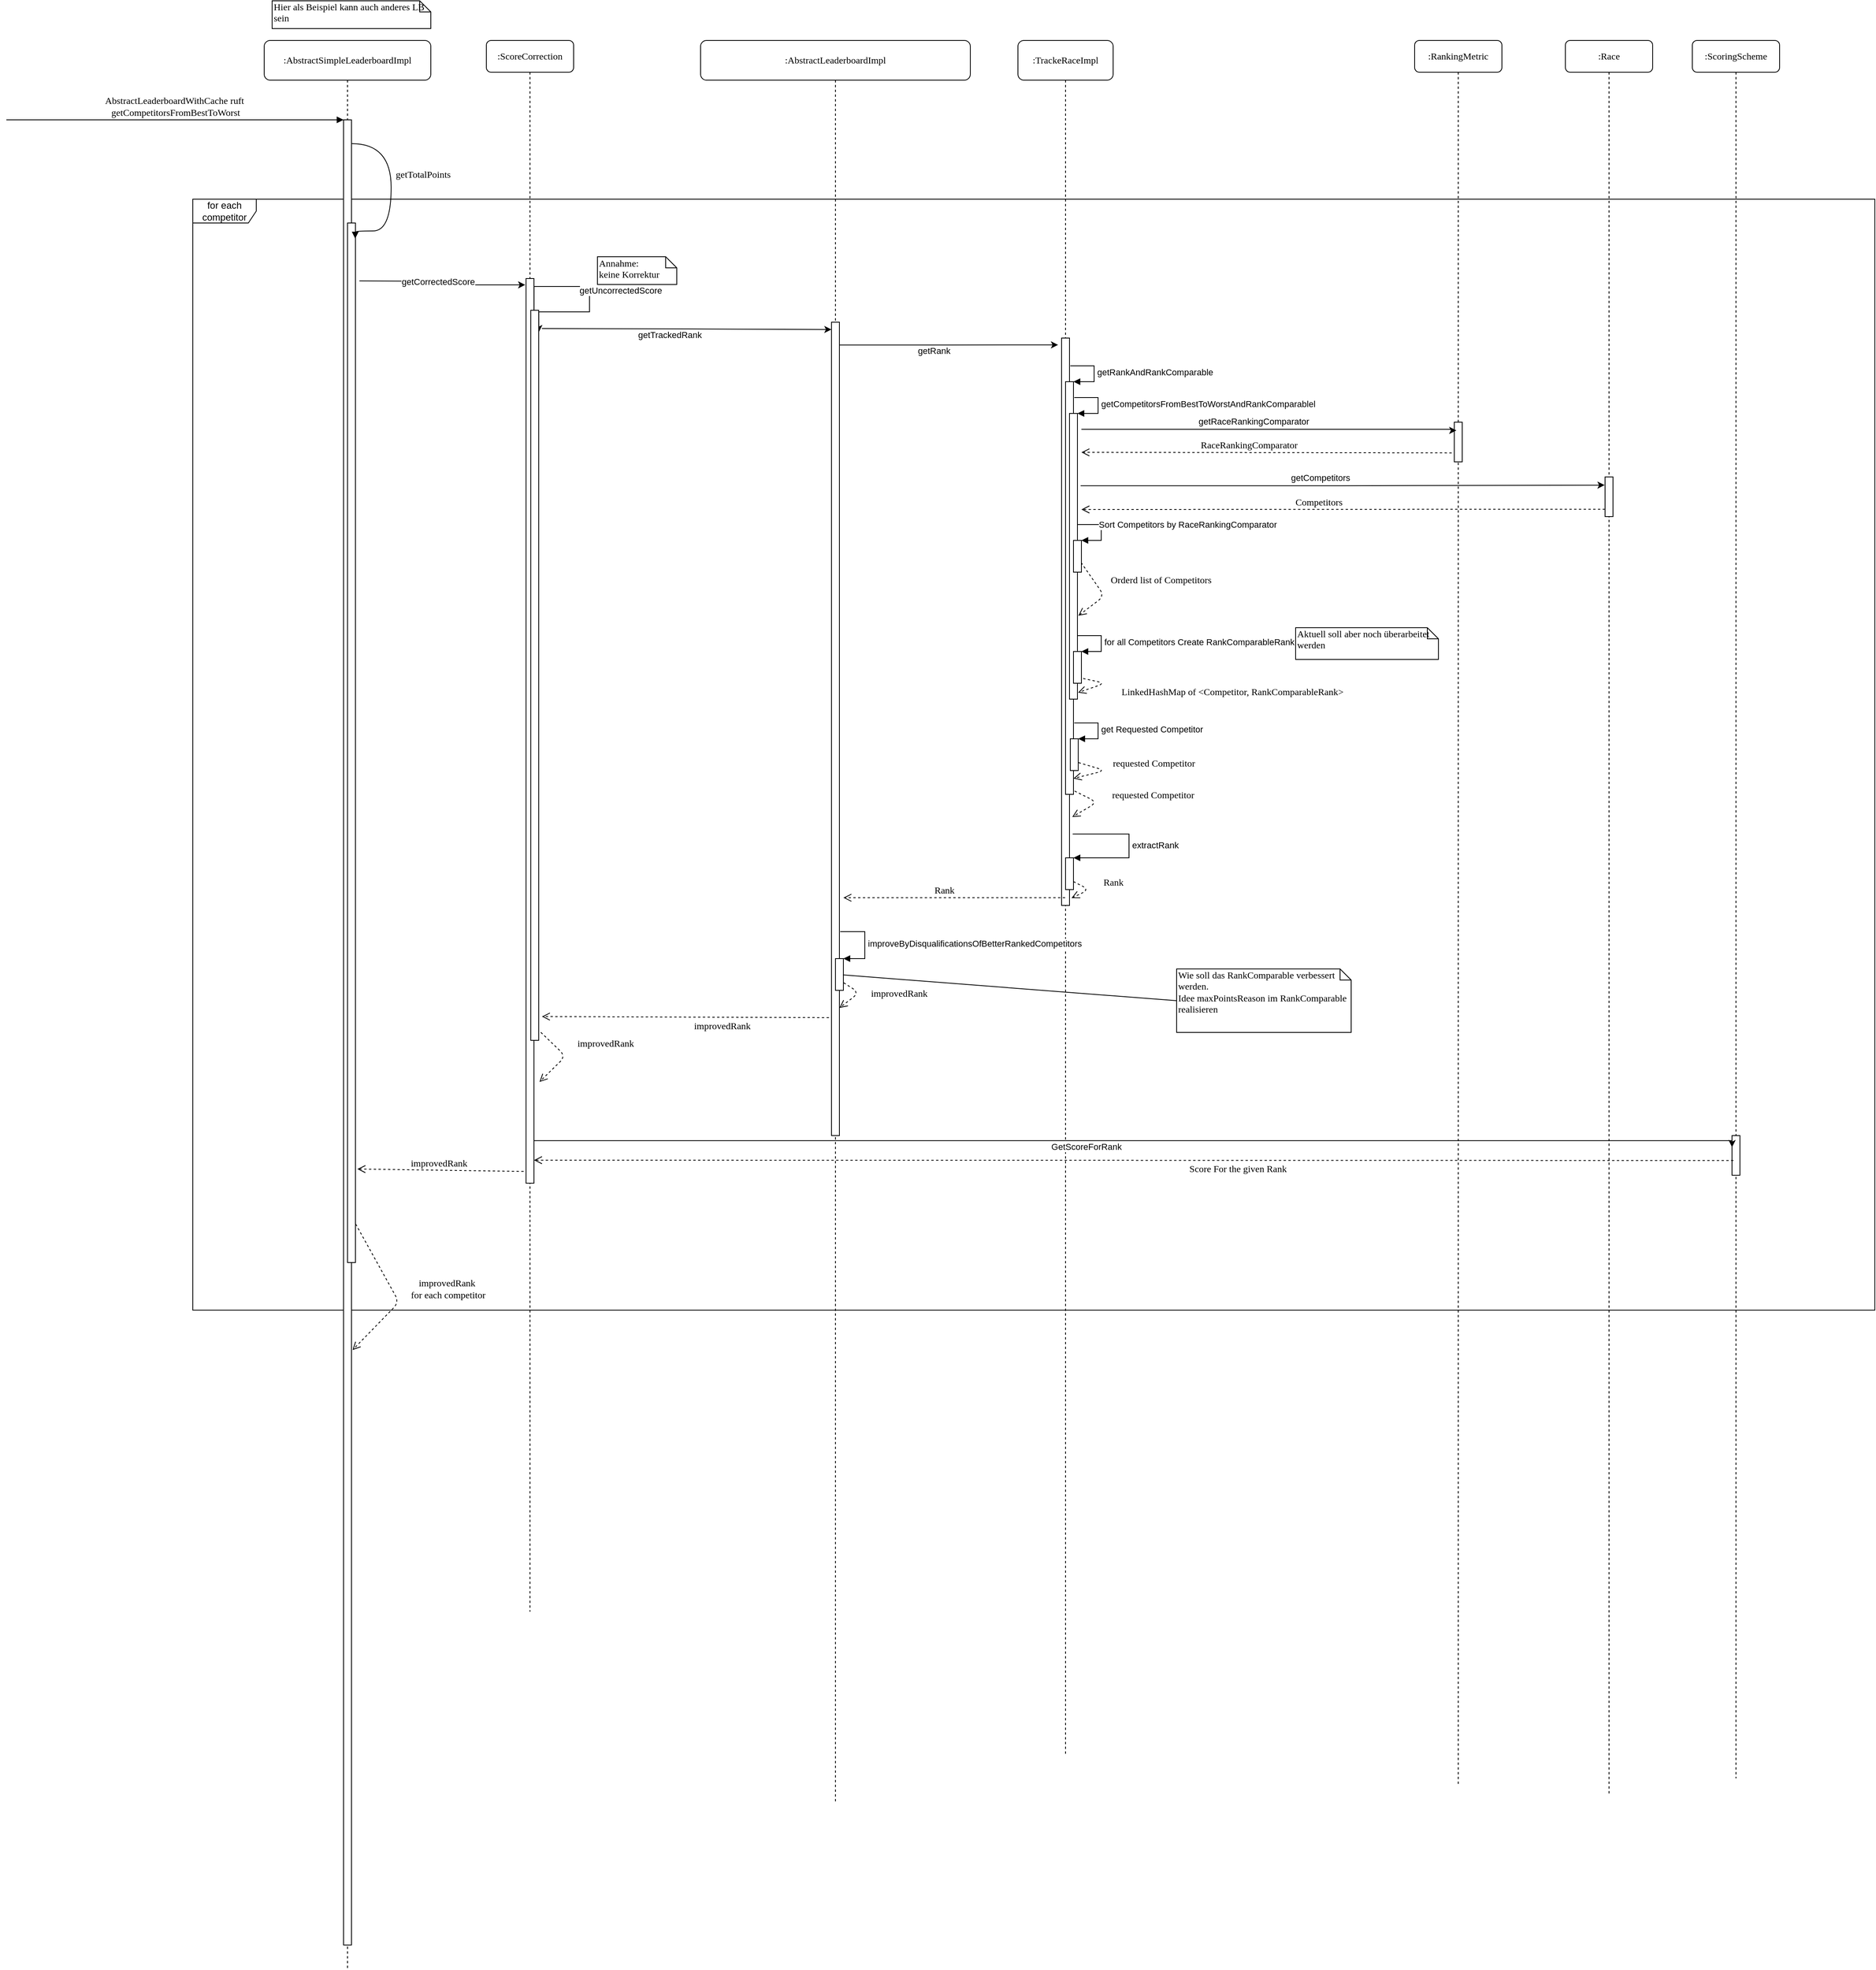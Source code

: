 <mxfile version="20.2.7" type="device"><diagram name="Page-1" id="13e1069c-82ec-6db2-03f1-153e76fe0fe0"><mxGraphModel dx="3162" dy="1154" grid="1" gridSize="10" guides="1" tooltips="1" connect="1" arrows="1" fold="1" page="1" pageScale="1" pageWidth="1100" pageHeight="850" background="none" math="0" shadow="0"><root><mxCell id="0"/><mxCell id="1" parent="0"/><mxCell id="29msqw1n05QSrnoWX4p1-6" value="for each competitor" style="shape=umlFrame;whiteSpace=wrap;html=1;width=80;height=30;" vertex="1" parent="1"><mxGeometry x="10" y="280" width="2120" height="1400" as="geometry"/></mxCell><mxCell id="7baba1c4bc27f4b0-2" value=":ScoreCorrection" style="shape=umlLifeline;perimeter=lifelinePerimeter;whiteSpace=wrap;html=1;container=1;collapsible=0;recursiveResize=0;outlineConnect=0;rounded=1;shadow=0;comic=0;labelBackgroundColor=none;strokeWidth=1;fontFamily=Verdana;fontSize=12;align=center;" parent="1" vertex="1"><mxGeometry x="380" y="80" width="110" height="1980" as="geometry"/></mxCell><mxCell id="7baba1c4bc27f4b0-10" value="" style="html=1;points=[];perimeter=orthogonalPerimeter;rounded=0;shadow=0;comic=0;labelBackgroundColor=none;strokeWidth=1;fontFamily=Verdana;fontSize=12;align=center;" parent="7baba1c4bc27f4b0-2" vertex="1"><mxGeometry x="50" y="300" width="10" height="1140" as="geometry"/></mxCell><mxCell id="29msqw1n05QSrnoWX4p1-15" value="" style="edgeStyle=orthogonalEdgeStyle;rounded=0;orthogonalLoop=1;jettySize=auto;html=1;entryX=1.013;entryY=0.03;entryDx=0;entryDy=0;entryPerimeter=0;exitX=1.007;exitY=0.059;exitDx=0;exitDy=0;exitPerimeter=0;" edge="1" parent="7baba1c4bc27f4b0-2" source="7baba1c4bc27f4b0-10" target="29msqw1n05QSrnoWX4p1-13"><mxGeometry relative="1" as="geometry"><mxPoint x="60" y="275.034" as="sourcePoint"/><mxPoint x="274.03" y="275.61" as="targetPoint"/><Array as="points"><mxPoint x="60" y="310"/><mxPoint x="130" y="310"/><mxPoint x="130" y="342"/></Array></mxGeometry></mxCell><mxCell id="29msqw1n05QSrnoWX4p1-16" value="getUncorrectedScore" style="edgeLabel;html=1;align=center;verticalAlign=middle;resizable=0;points=[];" vertex="1" connectable="0" parent="29msqw1n05QSrnoWX4p1-15"><mxGeometry x="-0.072" relative="1" as="geometry"><mxPoint x="50" y="5" as="offset"/></mxGeometry></mxCell><mxCell id="29msqw1n05QSrnoWX4p1-13" value="" style="html=1;points=[];perimeter=orthogonalPerimeter;rounded=0;shadow=0;comic=0;labelBackgroundColor=none;strokeWidth=1;fontFamily=Verdana;fontSize=12;align=center;" vertex="1" parent="7baba1c4bc27f4b0-2"><mxGeometry x="56" y="340" width="10" height="920" as="geometry"/></mxCell><mxCell id="29msqw1n05QSrnoWX4p1-99" value="improvedRank" style="html=1;verticalAlign=bottom;endArrow=open;dashed=1;endSize=8;labelBackgroundColor=none;fontFamily=Verdana;fontSize=12;exitX=1.267;exitY=0.989;exitDx=0;exitDy=0;exitPerimeter=0;entryX=1.7;entryY=0.888;entryDx=0;entryDy=0;entryPerimeter=0;" edge="1" parent="7baba1c4bc27f4b0-2" source="29msqw1n05QSrnoWX4p1-13" target="7baba1c4bc27f4b0-10"><mxGeometry x="0.022" y="40" relative="1" as="geometry"><mxPoint x="80" y="1240" as="targetPoint"/><mxPoint x="441.81" y="1241.375" as="sourcePoint"/><mxPoint x="24" y="-37" as="offset"/><Array as="points"><mxPoint x="100" y="1280"/></Array></mxGeometry></mxCell><mxCell id="7baba1c4bc27f4b0-8" value=":AbstractSimpleLeaderboardImpl" style="shape=umlLifeline;perimeter=lifelinePerimeter;whiteSpace=wrap;html=1;container=1;collapsible=0;recursiveResize=0;outlineConnect=0;rounded=1;shadow=0;comic=0;labelBackgroundColor=none;strokeWidth=1;fontFamily=Verdana;fontSize=12;align=center;size=50;" parent="1" vertex="1"><mxGeometry x="100" y="80" width="210" height="2430" as="geometry"/></mxCell><mxCell id="7baba1c4bc27f4b0-9" value="" style="html=1;points=[];perimeter=orthogonalPerimeter;rounded=0;shadow=0;comic=0;labelBackgroundColor=none;strokeWidth=1;fontFamily=Verdana;fontSize=12;align=center;" parent="7baba1c4bc27f4b0-8" vertex="1"><mxGeometry x="100" y="100" width="10" height="2300" as="geometry"/></mxCell><mxCell id="29msqw1n05QSrnoWX4p1-1" value="AbstractLeaderboardWithCache ruft&amp;nbsp;&lt;br&gt;getCompetitorsFromBestToWorst" style="html=1;verticalAlign=bottom;endArrow=block;labelBackgroundColor=none;fontFamily=Verdana;fontSize=12;edgeStyle=elbowEdgeStyle;elbow=vertical;" edge="1" parent="7baba1c4bc27f4b0-8"><mxGeometry relative="1" as="geometry"><mxPoint x="-325" y="100" as="sourcePoint"/><mxPoint x="100" y="100" as="targetPoint"/></mxGeometry></mxCell><mxCell id="29msqw1n05QSrnoWX4p1-2" value="" style="html=1;points=[];perimeter=orthogonalPerimeter;rounded=0;shadow=0;comic=0;labelBackgroundColor=none;strokeWidth=1;fontFamily=Verdana;fontSize=12;align=center;" vertex="1" parent="7baba1c4bc27f4b0-8"><mxGeometry x="105" y="230" width="10" height="1310" as="geometry"/></mxCell><mxCell id="29msqw1n05QSrnoWX4p1-3" value="getTotalPoints" style="html=1;verticalAlign=bottom;endArrow=block;labelBackgroundColor=none;fontFamily=Verdana;fontSize=12;elbow=vertical;edgeStyle=orthogonalEdgeStyle;curved=1;exitX=1.038;exitY=0.345;exitPerimeter=0;entryX=0.973;entryY=0.015;entryDx=0;entryDy=0;entryPerimeter=0;" edge="1" parent="7baba1c4bc27f4b0-8" target="29msqw1n05QSrnoWX4p1-2"><mxGeometry x="-0.086" y="40" relative="1" as="geometry"><mxPoint x="110.38" y="130.01" as="sourcePoint"/><mxPoint x="110" y="77.91" as="targetPoint"/><Array as="points"><mxPoint x="160" y="130"/><mxPoint x="160" y="240"/></Array><mxPoint as="offset"/></mxGeometry></mxCell><mxCell id="29msqw1n05QSrnoWX4p1-100" value="improvedRank&lt;br&gt;&amp;nbsp;for each competitor" style="html=1;verticalAlign=bottom;endArrow=open;dashed=1;endSize=8;labelBackgroundColor=none;fontFamily=Verdana;fontSize=12;exitX=1.033;exitY=0.963;exitDx=0;exitDy=0;exitPerimeter=0;entryX=1.135;entryY=0.674;entryDx=0;entryDy=0;entryPerimeter=0;" edge="1" parent="7baba1c4bc27f4b0-8" source="29msqw1n05QSrnoWX4p1-2" target="7baba1c4bc27f4b0-9"><mxGeometry x="0.145" y="60" relative="1" as="geometry"><mxPoint x="352" y="1306.87" as="targetPoint"/><mxPoint x="358.67" y="1259.88" as="sourcePoint"/><mxPoint x="17" y="-42" as="offset"/><Array as="points"><mxPoint x="170" y="1590"/></Array></mxGeometry></mxCell><mxCell id="7baba1c4bc27f4b0-40" value="Hier als Beispiel kann auch anderes LB sein" style="shape=note;whiteSpace=wrap;html=1;size=14;verticalAlign=top;align=left;spacingTop=-6;rounded=0;shadow=0;comic=0;labelBackgroundColor=none;strokeWidth=1;fontFamily=Verdana;fontSize=12" parent="1" vertex="1"><mxGeometry x="110" y="30" width="200" height="35" as="geometry"/></mxCell><mxCell id="29msqw1n05QSrnoWX4p1-11" value="" style="edgeStyle=orthogonalEdgeStyle;rounded=0;orthogonalLoop=1;jettySize=auto;html=1;entryX=-0.097;entryY=0.007;entryDx=0;entryDy=0;entryPerimeter=0;" edge="1" parent="1" target="7baba1c4bc27f4b0-10"><mxGeometry relative="1" as="geometry"><mxPoint x="220" y="383" as="sourcePoint"/><mxPoint x="295" y="345" as="targetPoint"/></mxGeometry></mxCell><mxCell id="29msqw1n05QSrnoWX4p1-12" value="getCorrectedScore" style="edgeLabel;html=1;align=center;verticalAlign=middle;resizable=0;points=[];" vertex="1" connectable="0" parent="29msqw1n05QSrnoWX4p1-11"><mxGeometry x="-0.072" relative="1" as="geometry"><mxPoint as="offset"/></mxGeometry></mxCell><mxCell id="29msqw1n05QSrnoWX4p1-17" value="Annahme:&lt;br&gt;keine Korrektur" style="shape=note;whiteSpace=wrap;html=1;size=14;verticalAlign=top;align=left;spacingTop=-6;rounded=0;shadow=0;comic=0;labelBackgroundColor=none;strokeWidth=1;fontFamily=Verdana;fontSize=12" vertex="1" parent="1"><mxGeometry x="520" y="352.5" width="100" height="35" as="geometry"/></mxCell><mxCell id="29msqw1n05QSrnoWX4p1-18" value="" style="edgeStyle=orthogonalEdgeStyle;rounded=0;orthogonalLoop=1;jettySize=auto;html=1;entryX=0;entryY=0.009;entryDx=0;entryDy=0;entryPerimeter=0;" edge="1" parent="1" target="29msqw1n05QSrnoWX4p1-24"><mxGeometry relative="1" as="geometry"><mxPoint x="450" y="443" as="sourcePoint"/><mxPoint x="640" y="490" as="targetPoint"/></mxGeometry></mxCell><mxCell id="29msqw1n05QSrnoWX4p1-19" value="getTrackedRank" style="edgeLabel;html=1;align=center;verticalAlign=middle;resizable=0;points=[];" vertex="1" connectable="0" parent="29msqw1n05QSrnoWX4p1-18"><mxGeometry x="-0.072" relative="1" as="geometry"><mxPoint x="-9" y="7" as="offset"/></mxGeometry></mxCell><mxCell id="29msqw1n05QSrnoWX4p1-21" value=":AbstractLeaderboardImpl" style="shape=umlLifeline;perimeter=lifelinePerimeter;whiteSpace=wrap;html=1;container=1;collapsible=0;recursiveResize=0;outlineConnect=0;rounded=1;shadow=0;comic=0;labelBackgroundColor=none;strokeWidth=1;fontFamily=Verdana;fontSize=12;align=center;size=50;" vertex="1" parent="1"><mxGeometry x="650" y="80" width="340" height="2220" as="geometry"/></mxCell><mxCell id="29msqw1n05QSrnoWX4p1-24" value="" style="html=1;points=[];perimeter=orthogonalPerimeter;rounded=0;shadow=0;comic=0;labelBackgroundColor=none;strokeWidth=1;fontFamily=Verdana;fontSize=12;align=center;" vertex="1" parent="29msqw1n05QSrnoWX4p1-21"><mxGeometry x="165" y="355" width="10" height="1025" as="geometry"/></mxCell><mxCell id="29msqw1n05QSrnoWX4p1-29" value=":TrackeRaceImpl" style="shape=umlLifeline;perimeter=lifelinePerimeter;whiteSpace=wrap;html=1;container=1;collapsible=0;recursiveResize=0;outlineConnect=0;rounded=1;shadow=0;comic=0;labelBackgroundColor=none;strokeWidth=1;fontFamily=Verdana;fontSize=12;align=center;size=50;" vertex="1" parent="1"><mxGeometry x="1050" y="80" width="120" height="2160" as="geometry"/></mxCell><mxCell id="29msqw1n05QSrnoWX4p1-30" value="" style="html=1;points=[];perimeter=orthogonalPerimeter;rounded=0;shadow=0;comic=0;labelBackgroundColor=none;strokeWidth=1;fontFamily=Verdana;fontSize=12;align=center;" vertex="1" parent="29msqw1n05QSrnoWX4p1-29"><mxGeometry x="55" y="375" width="10" height="715" as="geometry"/></mxCell><mxCell id="29msqw1n05QSrnoWX4p1-40" value="" style="html=1;points=[];perimeter=orthogonalPerimeter;" vertex="1" parent="29msqw1n05QSrnoWX4p1-29"><mxGeometry x="60" y="430" width="10" height="520" as="geometry"/></mxCell><mxCell id="29msqw1n05QSrnoWX4p1-41" value="getRankAndRankComparable" style="edgeStyle=orthogonalEdgeStyle;html=1;align=left;spacingLeft=2;endArrow=block;rounded=0;entryX=1;entryY=0;" edge="1" target="29msqw1n05QSrnoWX4p1-40" parent="29msqw1n05QSrnoWX4p1-29"><mxGeometry relative="1" as="geometry"><mxPoint x="66" y="410" as="sourcePoint"/><Array as="points"><mxPoint x="96" y="410"/></Array></mxGeometry></mxCell><mxCell id="29msqw1n05QSrnoWX4p1-42" value="" style="html=1;points=[];perimeter=orthogonalPerimeter;" vertex="1" parent="29msqw1n05QSrnoWX4p1-29"><mxGeometry x="65" y="470" width="10" height="360" as="geometry"/></mxCell><mxCell id="29msqw1n05QSrnoWX4p1-43" value="getCompetitorsFromBestToWorstAndRankComparablel" style="edgeStyle=orthogonalEdgeStyle;html=1;align=left;spacingLeft=2;endArrow=block;rounded=0;entryX=1;entryY=0;" edge="1" target="29msqw1n05QSrnoWX4p1-42" parent="29msqw1n05QSrnoWX4p1-29"><mxGeometry relative="1" as="geometry"><mxPoint x="71" y="450" as="sourcePoint"/><Array as="points"><mxPoint x="101" y="450"/></Array></mxGeometry></mxCell><mxCell id="29msqw1n05QSrnoWX4p1-79" value="Sort Competitors by RaceRankingComparator" style="edgeStyle=orthogonalEdgeStyle;html=1;align=left;spacingLeft=2;endArrow=block;rounded=0;entryX=1;entryY=0;" edge="1" target="29msqw1n05QSrnoWX4p1-78" parent="29msqw1n05QSrnoWX4p1-29"><mxGeometry relative="1" as="geometry"><mxPoint x="75" y="640" as="sourcePoint"/><Array as="points"><mxPoint x="75" y="610"/><mxPoint x="105" y="610"/><mxPoint x="105" y="630"/></Array></mxGeometry></mxCell><mxCell id="29msqw1n05QSrnoWX4p1-80" value="Orderd list of Competitors" style="html=1;verticalAlign=bottom;endArrow=open;dashed=1;endSize=8;labelBackgroundColor=none;fontFamily=Verdana;fontSize=12;exitX=0.957;exitY=0.696;exitDx=0;exitDy=0;exitPerimeter=0;entryX=1.114;entryY=0.708;entryDx=0;entryDy=0;entryPerimeter=0;" edge="1" parent="29msqw1n05QSrnoWX4p1-29" source="29msqw1n05QSrnoWX4p1-78" target="29msqw1n05QSrnoWX4p1-42"><mxGeometry x="0.11" y="72" relative="1" as="geometry"><mxPoint x="129.0" y="790" as="targetPoint"/><mxPoint x="810.14" y="792.71" as="sourcePoint"/><mxPoint x="28" y="-68" as="offset"/><Array as="points"><mxPoint x="109" y="700"/></Array></mxGeometry></mxCell><mxCell id="29msqw1n05QSrnoWX4p1-81" value="" style="html=1;points=[];perimeter=orthogonalPerimeter;" vertex="1" parent="29msqw1n05QSrnoWX4p1-29"><mxGeometry x="70" y="770" width="10" height="40" as="geometry"/></mxCell><mxCell id="29msqw1n05QSrnoWX4p1-82" value="for all Competitors Create RankComparableRank" style="edgeStyle=orthogonalEdgeStyle;html=1;align=left;spacingLeft=2;endArrow=block;rounded=0;entryX=1;entryY=0;" edge="1" target="29msqw1n05QSrnoWX4p1-81" parent="29msqw1n05QSrnoWX4p1-29"><mxGeometry relative="1" as="geometry"><mxPoint x="75" y="750" as="sourcePoint"/><Array as="points"><mxPoint x="105" y="750"/></Array></mxGeometry></mxCell><mxCell id="29msqw1n05QSrnoWX4p1-78" value="" style="html=1;points=[];perimeter=orthogonalPerimeter;" vertex="1" parent="29msqw1n05QSrnoWX4p1-29"><mxGeometry x="70" y="630" width="10" height="40" as="geometry"/></mxCell><mxCell id="29msqw1n05QSrnoWX4p1-84" value="LinkedHashMap of &amp;lt;Competitor, RankComparableRank&amp;gt;" style="html=1;verticalAlign=bottom;endArrow=open;dashed=1;endSize=8;labelBackgroundColor=none;fontFamily=Verdana;fontSize=12;exitX=1.22;exitY=0.85;exitDx=0;exitDy=0;exitPerimeter=0;entryX=1.08;entryY=0.977;entryDx=0;entryDy=0;entryPerimeter=0;" edge="1" parent="29msqw1n05QSrnoWX4p1-29" source="29msqw1n05QSrnoWX4p1-81" target="29msqw1n05QSrnoWX4p1-42"><mxGeometry x="-0.119" y="161" relative="1" as="geometry"><mxPoint x="100.0" y="867.04" as="targetPoint"/><mxPoint x="103.43" y="800.0" as="sourcePoint"/><mxPoint x="108" y="-132" as="offset"/><Array as="points"><mxPoint x="110" y="810"/></Array></mxGeometry></mxCell><mxCell id="29msqw1n05QSrnoWX4p1-85" value="" style="html=1;points=[];perimeter=orthogonalPerimeter;" vertex="1" parent="29msqw1n05QSrnoWX4p1-29"><mxGeometry x="66" y="880" width="10" height="40" as="geometry"/></mxCell><mxCell id="29msqw1n05QSrnoWX4p1-86" value="get Requested Competitor" style="edgeStyle=orthogonalEdgeStyle;html=1;align=left;spacingLeft=2;endArrow=block;rounded=0;entryX=1;entryY=0;" edge="1" target="29msqw1n05QSrnoWX4p1-85" parent="29msqw1n05QSrnoWX4p1-29"><mxGeometry relative="1" as="geometry"><mxPoint x="71" y="860" as="sourcePoint"/><Array as="points"><mxPoint x="101" y="860"/></Array></mxGeometry></mxCell><mxCell id="29msqw1n05QSrnoWX4p1-87" value="requested Competitor" style="html=1;verticalAlign=bottom;endArrow=open;dashed=1;endSize=8;labelBackgroundColor=none;fontFamily=Verdana;fontSize=12;exitX=1.22;exitY=0.85;exitDx=0;exitDy=0;exitPerimeter=0;" edge="1" parent="29msqw1n05QSrnoWX4p1-29"><mxGeometry x="-0.081" y="60" relative="1" as="geometry"><mxPoint x="70" y="930" as="targetPoint"/><mxPoint x="76.4" y="910" as="sourcePoint"/><mxPoint x="46" y="-58" as="offset"/><Array as="points"><mxPoint x="110" y="920"/></Array></mxGeometry></mxCell><mxCell id="29msqw1n05QSrnoWX4p1-88" value="requested Competitor" style="html=1;verticalAlign=bottom;endArrow=open;dashed=1;endSize=8;labelBackgroundColor=none;fontFamily=Verdana;fontSize=12;exitX=1.145;exitY=0.992;exitDx=0;exitDy=0;exitPerimeter=0;entryX=1.348;entryY=0.844;entryDx=0;entryDy=0;entryPerimeter=0;" edge="1" parent="29msqw1n05QSrnoWX4p1-29" source="29msqw1n05QSrnoWX4p1-40" target="29msqw1n05QSrnoWX4p1-30"><mxGeometry x="-0.068" y="70" relative="1" as="geometry"><mxPoint x="80" y="940" as="targetPoint"/><mxPoint x="86.4" y="920" as="sourcePoint"/><mxPoint x="35" y="-60" as="offset"/><Array as="points"><mxPoint x="100" y="960"/></Array></mxGeometry></mxCell><mxCell id="29msqw1n05QSrnoWX4p1-89" value="" style="html=1;points=[];perimeter=orthogonalPerimeter;" vertex="1" parent="29msqw1n05QSrnoWX4p1-29"><mxGeometry x="60" y="1030" width="10" height="40" as="geometry"/></mxCell><mxCell id="29msqw1n05QSrnoWX4p1-90" value="extractRank" style="edgeStyle=orthogonalEdgeStyle;html=1;align=left;spacingLeft=2;endArrow=block;rounded=0;entryX=1;entryY=0;" edge="1" target="29msqw1n05QSrnoWX4p1-89" parent="29msqw1n05QSrnoWX4p1-29"><mxGeometry relative="1" as="geometry"><mxPoint x="70" y="1000" as="sourcePoint"/><Array as="points"><mxPoint x="69" y="1000"/><mxPoint x="140" y="1000"/><mxPoint x="140" y="1030"/></Array></mxGeometry></mxCell><mxCell id="29msqw1n05QSrnoWX4p1-38" value="" style="edgeStyle=orthogonalEdgeStyle;rounded=0;orthogonalLoop=1;jettySize=auto;html=1;entryX=-0.44;entryY=0.012;entryDx=0;entryDy=0;entryPerimeter=0;exitX=1.04;exitY=0.028;exitDx=0;exitDy=0;exitPerimeter=0;" edge="1" parent="1" source="29msqw1n05QSrnoWX4p1-24" target="29msqw1n05QSrnoWX4p1-30"><mxGeometry relative="1" as="geometry"><mxPoint x="830" y="464" as="sourcePoint"/><mxPoint x="1056.1" y="460.0" as="targetPoint"/><Array as="points"/></mxGeometry></mxCell><mxCell id="29msqw1n05QSrnoWX4p1-39" value="getRank" style="edgeLabel;html=1;align=center;verticalAlign=middle;resizable=0;points=[];" vertex="1" connectable="0" parent="29msqw1n05QSrnoWX4p1-38"><mxGeometry x="-0.072" relative="1" as="geometry"><mxPoint x="-9" y="7" as="offset"/></mxGeometry></mxCell><mxCell id="29msqw1n05QSrnoWX4p1-36" value="" style="html=1;points=[];perimeter=orthogonalPerimeter;" vertex="1" parent="1"><mxGeometry x="820" y="1237" width="10" height="40" as="geometry"/></mxCell><mxCell id="29msqw1n05QSrnoWX4p1-37" value="improveByDisqualificationsOfBetterRankedCompetitors" style="edgeStyle=orthogonalEdgeStyle;html=1;align=left;spacingLeft=2;endArrow=block;rounded=0;entryX=1;entryY=0;" edge="1" target="29msqw1n05QSrnoWX4p1-36" parent="1"><mxGeometry relative="1" as="geometry"><mxPoint x="826" y="1203" as="sourcePoint"/><Array as="points"><mxPoint x="827" y="1203"/><mxPoint x="857" y="1203"/><mxPoint x="857" y="1233"/></Array></mxGeometry></mxCell><mxCell id="29msqw1n05QSrnoWX4p1-65" value=":RankingMetric" style="shape=umlLifeline;perimeter=lifelinePerimeter;whiteSpace=wrap;html=1;container=1;collapsible=0;recursiveResize=0;outlineConnect=0;rounded=1;shadow=0;comic=0;labelBackgroundColor=none;strokeWidth=1;fontFamily=Verdana;fontSize=12;align=center;" vertex="1" parent="1"><mxGeometry x="1550" y="80" width="110" height="2200" as="geometry"/></mxCell><mxCell id="29msqw1n05QSrnoWX4p1-66" value="" style="html=1;points=[];perimeter=orthogonalPerimeter;rounded=0;shadow=0;comic=0;labelBackgroundColor=none;strokeWidth=1;fontFamily=Verdana;fontSize=12;align=center;" vertex="1" parent="29msqw1n05QSrnoWX4p1-65"><mxGeometry x="50" y="481" width="10" height="50" as="geometry"/></mxCell><mxCell id="29msqw1n05QSrnoWX4p1-77" value="Competitors" style="html=1;verticalAlign=bottom;endArrow=open;dashed=1;endSize=8;labelBackgroundColor=none;fontFamily=Verdana;fontSize=12;exitX=-0.328;exitY=0.774;exitDx=0;exitDy=0;exitPerimeter=0;" edge="1" parent="29msqw1n05QSrnoWX4p1-65"><mxGeometry x="0.096" relative="1" as="geometry"><mxPoint x="-420" y="591" as="targetPoint"/><mxPoint x="240.0" y="590.7" as="sourcePoint"/><mxPoint as="offset"/></mxGeometry></mxCell><mxCell id="29msqw1n05QSrnoWX4p1-68" value="RaceRankingComparator" style="html=1;verticalAlign=bottom;endArrow=open;dashed=1;endSize=8;labelBackgroundColor=none;fontFamily=Verdana;fontSize=12;exitX=-0.328;exitY=0.774;exitDx=0;exitDy=0;exitPerimeter=0;" edge="1" parent="1" source="29msqw1n05QSrnoWX4p1-66"><mxGeometry x="0.096" relative="1" as="geometry"><mxPoint x="1130" y="599" as="targetPoint"/><mxPoint x="1590" y="620" as="sourcePoint"/><mxPoint as="offset"/></mxGeometry></mxCell><mxCell id="29msqw1n05QSrnoWX4p1-69" value="" style="edgeStyle=orthogonalEdgeStyle;rounded=0;orthogonalLoop=1;jettySize=auto;html=1;entryX=0.26;entryY=0.208;entryDx=0;entryDy=0;entryPerimeter=0;" edge="1" parent="1" target="29msqw1n05QSrnoWX4p1-66"><mxGeometry relative="1" as="geometry"><mxPoint x="1130" y="570" as="sourcePoint"/><mxPoint x="1540" y="570" as="targetPoint"/><Array as="points"><mxPoint x="1597" y="570"/></Array></mxGeometry></mxCell><mxCell id="29msqw1n05QSrnoWX4p1-72" value="getRaceRankingComparator" style="edgeLabel;html=1;align=center;verticalAlign=middle;resizable=0;points=[];" vertex="1" connectable="0" parent="29msqw1n05QSrnoWX4p1-69"><mxGeometry x="-0.086" y="-1" relative="1" as="geometry"><mxPoint y="-11" as="offset"/></mxGeometry></mxCell><mxCell id="29msqw1n05QSrnoWX4p1-73" value=":Race" style="shape=umlLifeline;perimeter=lifelinePerimeter;whiteSpace=wrap;html=1;container=1;collapsible=0;recursiveResize=0;outlineConnect=0;rounded=1;shadow=0;comic=0;labelBackgroundColor=none;strokeWidth=1;fontFamily=Verdana;fontSize=12;align=center;" vertex="1" parent="1"><mxGeometry x="1740" y="80" width="110" height="2210" as="geometry"/></mxCell><mxCell id="29msqw1n05QSrnoWX4p1-74" value="" style="html=1;points=[];perimeter=orthogonalPerimeter;rounded=0;shadow=0;comic=0;labelBackgroundColor=none;strokeWidth=1;fontFamily=Verdana;fontSize=12;align=center;" vertex="1" parent="29msqw1n05QSrnoWX4p1-73"><mxGeometry x="50" y="550" width="10" height="50" as="geometry"/></mxCell><mxCell id="29msqw1n05QSrnoWX4p1-75" value="" style="edgeStyle=orthogonalEdgeStyle;rounded=0;orthogonalLoop=1;jettySize=auto;html=1;exitX=1.4;exitY=0.253;exitDx=0;exitDy=0;exitPerimeter=0;entryX=-0.055;entryY=0.206;entryDx=0;entryDy=0;entryPerimeter=0;" edge="1" parent="1" source="29msqw1n05QSrnoWX4p1-42" target="29msqw1n05QSrnoWX4p1-74"><mxGeometry relative="1" as="geometry"><mxPoint x="1110" y="640" as="sourcePoint"/><mxPoint x="1602.6" y="641.4" as="targetPoint"/><Array as="points"/></mxGeometry></mxCell><mxCell id="29msqw1n05QSrnoWX4p1-76" value="getCompetitors" style="edgeLabel;html=1;align=center;verticalAlign=middle;resizable=0;points=[];" vertex="1" connectable="0" parent="29msqw1n05QSrnoWX4p1-75"><mxGeometry x="-0.086" y="-1" relative="1" as="geometry"><mxPoint y="-11" as="offset"/></mxGeometry></mxCell><mxCell id="29msqw1n05QSrnoWX4p1-83" value="Aktuell soll aber noch überarbeitet werden" style="shape=note;whiteSpace=wrap;html=1;size=14;verticalAlign=top;align=left;spacingTop=-6;rounded=0;shadow=0;comic=0;labelBackgroundColor=none;strokeWidth=1;fontFamily=Verdana;fontSize=12" vertex="1" parent="1"><mxGeometry x="1400" y="820" width="180" height="40" as="geometry"/></mxCell><mxCell id="29msqw1n05QSrnoWX4p1-91" value="Rank" style="html=1;verticalAlign=bottom;endArrow=open;dashed=1;endSize=8;labelBackgroundColor=none;fontFamily=Verdana;fontSize=12;entryX=1.252;entryY=0.987;entryDx=0;entryDy=0;entryPerimeter=0;" edge="1" parent="1" target="29msqw1n05QSrnoWX4p1-30"><mxGeometry x="-0.054" y="30" relative="1" as="geometry"><mxPoint x="1128.48" y="1068.46" as="targetPoint"/><mxPoint x="1120" y="1140" as="sourcePoint"/><mxPoint x="17" y="-27" as="offset"/><Array as="points"><mxPoint x="1140" y="1150"/></Array></mxGeometry></mxCell><mxCell id="29msqw1n05QSrnoWX4p1-92" value="Rank" style="html=1;verticalAlign=bottom;endArrow=open;dashed=1;endSize=8;labelBackgroundColor=none;fontFamily=Verdana;fontSize=12;" edge="1" parent="1" source="29msqw1n05QSrnoWX4p1-29"><mxGeometry x="0.096" relative="1" as="geometry"><mxPoint x="830" y="1160.3" as="targetPoint"/><mxPoint x="1000" y="1160" as="sourcePoint"/><mxPoint as="offset"/></mxGeometry></mxCell><mxCell id="29msqw1n05QSrnoWX4p1-95" value="&lt;span style=&quot;&quot;&gt;Wie soll das RankComparable verbessert werden.&amp;nbsp;&lt;/span&gt;&lt;br style=&quot;&quot;&gt;&lt;span style=&quot;&quot;&gt;Idee maxPointsReason im RankComparable realisieren&lt;/span&gt;" style="shape=note;whiteSpace=wrap;html=1;size=14;verticalAlign=top;align=left;spacingTop=-6;rounded=0;shadow=0;comic=0;labelBackgroundColor=none;strokeWidth=1;fontFamily=Verdana;fontSize=12" vertex="1" parent="1"><mxGeometry x="1250" y="1250" width="220" height="80" as="geometry"/></mxCell><mxCell id="29msqw1n05QSrnoWX4p1-96" value="improvedRank" style="html=1;verticalAlign=bottom;endArrow=open;dashed=1;endSize=8;labelBackgroundColor=none;fontFamily=Verdana;fontSize=12;entryX=1;entryY=0.843;entryDx=0;entryDy=0;entryPerimeter=0;exitX=1.041;exitY=0.761;exitDx=0;exitDy=0;exitPerimeter=0;" edge="1" parent="1" source="29msqw1n05QSrnoWX4p1-36" target="29msqw1n05QSrnoWX4p1-24"><mxGeometry x="-0.149" y="51" relative="1" as="geometry"><mxPoint x="1127.52" y="1170.705" as="targetPoint"/><mxPoint x="1130" y="1150" as="sourcePoint"/><mxPoint x="19" y="-31" as="offset"/><Array as="points"><mxPoint x="850" y="1280"/></Array></mxGeometry></mxCell><mxCell id="29msqw1n05QSrnoWX4p1-97" value="" style="endArrow=none;html=1;rounded=0;exitX=0;exitY=0.5;exitDx=0;exitDy=0;exitPerimeter=0;entryX=0.943;entryY=0.514;entryDx=0;entryDy=0;entryPerimeter=0;" edge="1" parent="1" source="29msqw1n05QSrnoWX4p1-95" target="29msqw1n05QSrnoWX4p1-36"><mxGeometry width="50" height="50" relative="1" as="geometry"><mxPoint x="950" y="1380" as="sourcePoint"/><mxPoint x="1020" y="1220" as="targetPoint"/></mxGeometry></mxCell><mxCell id="29msqw1n05QSrnoWX4p1-98" value="improvedRank" style="html=1;verticalAlign=bottom;endArrow=open;dashed=1;endSize=8;labelBackgroundColor=none;fontFamily=Verdana;fontSize=12;exitX=-0.319;exitY=0.855;exitDx=0;exitDy=0;exitPerimeter=0;" edge="1" parent="1" source="29msqw1n05QSrnoWX4p1-24"><mxGeometry x="-0.149" y="51" relative="1" as="geometry"><mxPoint x="450" y="1310" as="targetPoint"/><mxPoint x="840.41" y="1277.44" as="sourcePoint"/><mxPoint x="19" y="-31" as="offset"/><Array as="points"/></mxGeometry></mxCell><mxCell id="29msqw1n05QSrnoWX4p1-101" value="improvedRank" style="html=1;verticalAlign=bottom;endArrow=open;dashed=1;endSize=8;labelBackgroundColor=none;fontFamily=Verdana;fontSize=12;entryX=1.243;entryY=0.91;entryDx=0;entryDy=0;entryPerimeter=0;exitX=-0.3;exitY=0.987;exitDx=0;exitDy=0;exitPerimeter=0;" edge="1" parent="1" source="7baba1c4bc27f4b0-10" target="29msqw1n05QSrnoWX4p1-2"><mxGeometry x="0.028" relative="1" as="geometry"><mxPoint x="222" y="1567.76" as="targetPoint"/><mxPoint x="330" y="1710" as="sourcePoint"/><mxPoint as="offset"/><Array as="points"/></mxGeometry></mxCell><mxCell id="29msqw1n05QSrnoWX4p1-103" value=":ScoringScheme" style="shape=umlLifeline;perimeter=lifelinePerimeter;whiteSpace=wrap;html=1;container=1;collapsible=0;recursiveResize=0;outlineConnect=0;rounded=1;shadow=0;comic=0;labelBackgroundColor=none;strokeWidth=1;fontFamily=Verdana;fontSize=12;align=center;" vertex="1" parent="1"><mxGeometry x="1900" y="80" width="110" height="2190" as="geometry"/></mxCell><mxCell id="29msqw1n05QSrnoWX4p1-104" value="" style="html=1;points=[];perimeter=orthogonalPerimeter;rounded=0;shadow=0;comic=0;labelBackgroundColor=none;strokeWidth=1;fontFamily=Verdana;fontSize=12;align=center;" vertex="1" parent="29msqw1n05QSrnoWX4p1-103"><mxGeometry x="50" y="1380" width="10" height="50" as="geometry"/></mxCell><mxCell id="29msqw1n05QSrnoWX4p1-109" value="" style="edgeStyle=orthogonalEdgeStyle;rounded=0;orthogonalLoop=1;jettySize=auto;html=1;entryX=0.006;entryY=0.292;entryDx=0;entryDy=0;entryPerimeter=0;exitX=1.041;exitY=0.953;exitDx=0;exitDy=0;exitPerimeter=0;" edge="1" parent="1" source="7baba1c4bc27f4b0-10" target="29msqw1n05QSrnoWX4p1-104"><mxGeometry relative="1" as="geometry"><mxPoint x="520" y="1620" as="sourcePoint"/><mxPoint x="1890" y="1494" as="targetPoint"/><Array as="points"><mxPoint x="1950" y="1466"/></Array></mxGeometry></mxCell><mxCell id="29msqw1n05QSrnoWX4p1-110" value="GetScoreForRank" style="edgeLabel;html=1;align=center;verticalAlign=middle;resizable=0;points=[];" vertex="1" connectable="0" parent="29msqw1n05QSrnoWX4p1-109"><mxGeometry x="-0.072" relative="1" as="geometry"><mxPoint x="-9" y="7" as="offset"/></mxGeometry></mxCell><mxCell id="29msqw1n05QSrnoWX4p1-111" value="Score For the given Rank" style="html=1;verticalAlign=bottom;endArrow=open;dashed=1;endSize=8;labelBackgroundColor=none;fontFamily=Verdana;fontSize=12;exitX=-0.319;exitY=0.855;exitDx=0;exitDy=0;exitPerimeter=0;" edge="1" parent="1"><mxGeometry x="-0.149" y="51" relative="1" as="geometry"><mxPoint x="440" y="1491" as="targetPoint"/><mxPoint x="1951.81" y="1491.375" as="sourcePoint"/><mxPoint x="19" y="-31" as="offset"/><Array as="points"/></mxGeometry></mxCell></root></mxGraphModel></diagram></mxfile>